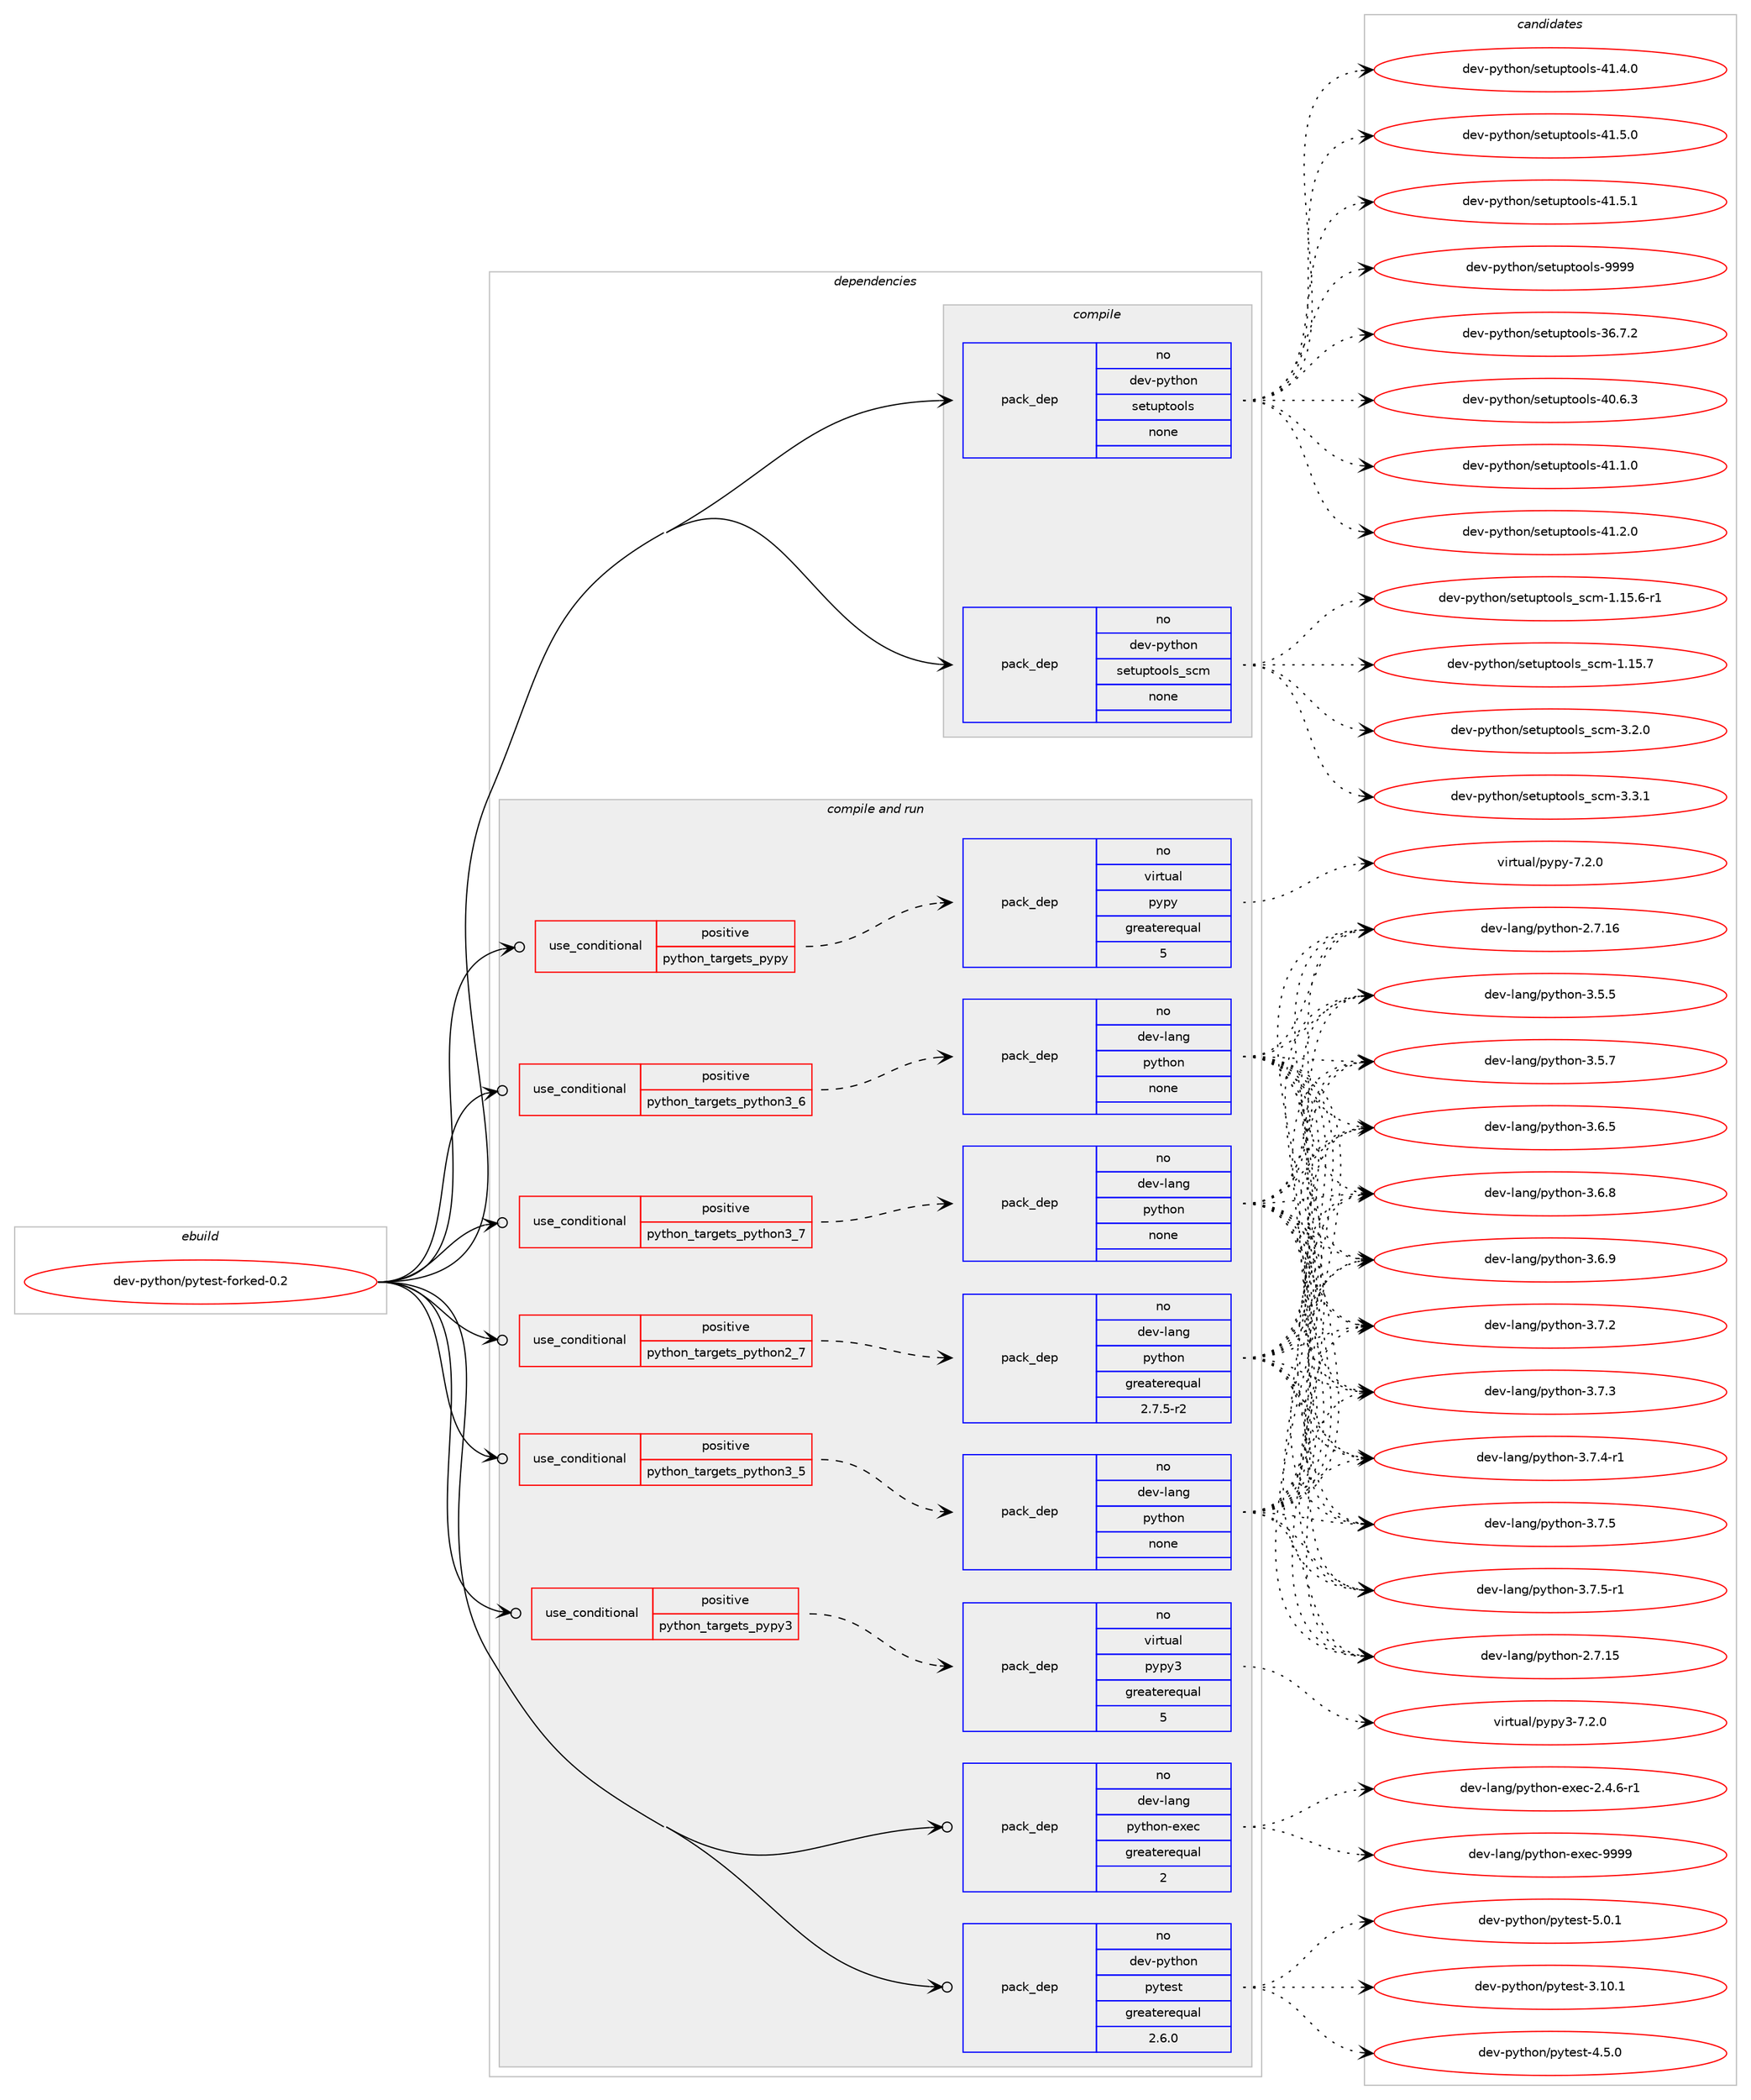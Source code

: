 digraph prolog {

# *************
# Graph options
# *************

newrank=true;
concentrate=true;
compound=true;
graph [rankdir=LR,fontname=Helvetica,fontsize=10,ranksep=1.5];#, ranksep=2.5, nodesep=0.2];
edge  [arrowhead=vee];
node  [fontname=Helvetica,fontsize=10];

# **********
# The ebuild
# **********

subgraph cluster_leftcol {
color=gray;
rank=same;
label=<<i>ebuild</i>>;
id [label="dev-python/pytest-forked-0.2", color=red, width=4, href="../dev-python/pytest-forked-0.2.svg"];
}

# ****************
# The dependencies
# ****************

subgraph cluster_midcol {
color=gray;
label=<<i>dependencies</i>>;
subgraph cluster_compile {
fillcolor="#eeeeee";
style=filled;
label=<<i>compile</i>>;
subgraph pack470524 {
dependency629427 [label=<<TABLE BORDER="0" CELLBORDER="1" CELLSPACING="0" CELLPADDING="4" WIDTH="220"><TR><TD ROWSPAN="6" CELLPADDING="30">pack_dep</TD></TR><TR><TD WIDTH="110">no</TD></TR><TR><TD>dev-python</TD></TR><TR><TD>setuptools</TD></TR><TR><TD>none</TD></TR><TR><TD></TD></TR></TABLE>>, shape=none, color=blue];
}
id:e -> dependency629427:w [weight=20,style="solid",arrowhead="vee"];
subgraph pack470525 {
dependency629428 [label=<<TABLE BORDER="0" CELLBORDER="1" CELLSPACING="0" CELLPADDING="4" WIDTH="220"><TR><TD ROWSPAN="6" CELLPADDING="30">pack_dep</TD></TR><TR><TD WIDTH="110">no</TD></TR><TR><TD>dev-python</TD></TR><TR><TD>setuptools_scm</TD></TR><TR><TD>none</TD></TR><TR><TD></TD></TR></TABLE>>, shape=none, color=blue];
}
id:e -> dependency629428:w [weight=20,style="solid",arrowhead="vee"];
}
subgraph cluster_compileandrun {
fillcolor="#eeeeee";
style=filled;
label=<<i>compile and run</i>>;
subgraph cond147037 {
dependency629429 [label=<<TABLE BORDER="0" CELLBORDER="1" CELLSPACING="0" CELLPADDING="4"><TR><TD ROWSPAN="3" CELLPADDING="10">use_conditional</TD></TR><TR><TD>positive</TD></TR><TR><TD>python_targets_pypy</TD></TR></TABLE>>, shape=none, color=red];
subgraph pack470526 {
dependency629430 [label=<<TABLE BORDER="0" CELLBORDER="1" CELLSPACING="0" CELLPADDING="4" WIDTH="220"><TR><TD ROWSPAN="6" CELLPADDING="30">pack_dep</TD></TR><TR><TD WIDTH="110">no</TD></TR><TR><TD>virtual</TD></TR><TR><TD>pypy</TD></TR><TR><TD>greaterequal</TD></TR><TR><TD>5</TD></TR></TABLE>>, shape=none, color=blue];
}
dependency629429:e -> dependency629430:w [weight=20,style="dashed",arrowhead="vee"];
}
id:e -> dependency629429:w [weight=20,style="solid",arrowhead="odotvee"];
subgraph cond147038 {
dependency629431 [label=<<TABLE BORDER="0" CELLBORDER="1" CELLSPACING="0" CELLPADDING="4"><TR><TD ROWSPAN="3" CELLPADDING="10">use_conditional</TD></TR><TR><TD>positive</TD></TR><TR><TD>python_targets_pypy3</TD></TR></TABLE>>, shape=none, color=red];
subgraph pack470527 {
dependency629432 [label=<<TABLE BORDER="0" CELLBORDER="1" CELLSPACING="0" CELLPADDING="4" WIDTH="220"><TR><TD ROWSPAN="6" CELLPADDING="30">pack_dep</TD></TR><TR><TD WIDTH="110">no</TD></TR><TR><TD>virtual</TD></TR><TR><TD>pypy3</TD></TR><TR><TD>greaterequal</TD></TR><TR><TD>5</TD></TR></TABLE>>, shape=none, color=blue];
}
dependency629431:e -> dependency629432:w [weight=20,style="dashed",arrowhead="vee"];
}
id:e -> dependency629431:w [weight=20,style="solid",arrowhead="odotvee"];
subgraph cond147039 {
dependency629433 [label=<<TABLE BORDER="0" CELLBORDER="1" CELLSPACING="0" CELLPADDING="4"><TR><TD ROWSPAN="3" CELLPADDING="10">use_conditional</TD></TR><TR><TD>positive</TD></TR><TR><TD>python_targets_python2_7</TD></TR></TABLE>>, shape=none, color=red];
subgraph pack470528 {
dependency629434 [label=<<TABLE BORDER="0" CELLBORDER="1" CELLSPACING="0" CELLPADDING="4" WIDTH="220"><TR><TD ROWSPAN="6" CELLPADDING="30">pack_dep</TD></TR><TR><TD WIDTH="110">no</TD></TR><TR><TD>dev-lang</TD></TR><TR><TD>python</TD></TR><TR><TD>greaterequal</TD></TR><TR><TD>2.7.5-r2</TD></TR></TABLE>>, shape=none, color=blue];
}
dependency629433:e -> dependency629434:w [weight=20,style="dashed",arrowhead="vee"];
}
id:e -> dependency629433:w [weight=20,style="solid",arrowhead="odotvee"];
subgraph cond147040 {
dependency629435 [label=<<TABLE BORDER="0" CELLBORDER="1" CELLSPACING="0" CELLPADDING="4"><TR><TD ROWSPAN="3" CELLPADDING="10">use_conditional</TD></TR><TR><TD>positive</TD></TR><TR><TD>python_targets_python3_5</TD></TR></TABLE>>, shape=none, color=red];
subgraph pack470529 {
dependency629436 [label=<<TABLE BORDER="0" CELLBORDER="1" CELLSPACING="0" CELLPADDING="4" WIDTH="220"><TR><TD ROWSPAN="6" CELLPADDING="30">pack_dep</TD></TR><TR><TD WIDTH="110">no</TD></TR><TR><TD>dev-lang</TD></TR><TR><TD>python</TD></TR><TR><TD>none</TD></TR><TR><TD></TD></TR></TABLE>>, shape=none, color=blue];
}
dependency629435:e -> dependency629436:w [weight=20,style="dashed",arrowhead="vee"];
}
id:e -> dependency629435:w [weight=20,style="solid",arrowhead="odotvee"];
subgraph cond147041 {
dependency629437 [label=<<TABLE BORDER="0" CELLBORDER="1" CELLSPACING="0" CELLPADDING="4"><TR><TD ROWSPAN="3" CELLPADDING="10">use_conditional</TD></TR><TR><TD>positive</TD></TR><TR><TD>python_targets_python3_6</TD></TR></TABLE>>, shape=none, color=red];
subgraph pack470530 {
dependency629438 [label=<<TABLE BORDER="0" CELLBORDER="1" CELLSPACING="0" CELLPADDING="4" WIDTH="220"><TR><TD ROWSPAN="6" CELLPADDING="30">pack_dep</TD></TR><TR><TD WIDTH="110">no</TD></TR><TR><TD>dev-lang</TD></TR><TR><TD>python</TD></TR><TR><TD>none</TD></TR><TR><TD></TD></TR></TABLE>>, shape=none, color=blue];
}
dependency629437:e -> dependency629438:w [weight=20,style="dashed",arrowhead="vee"];
}
id:e -> dependency629437:w [weight=20,style="solid",arrowhead="odotvee"];
subgraph cond147042 {
dependency629439 [label=<<TABLE BORDER="0" CELLBORDER="1" CELLSPACING="0" CELLPADDING="4"><TR><TD ROWSPAN="3" CELLPADDING="10">use_conditional</TD></TR><TR><TD>positive</TD></TR><TR><TD>python_targets_python3_7</TD></TR></TABLE>>, shape=none, color=red];
subgraph pack470531 {
dependency629440 [label=<<TABLE BORDER="0" CELLBORDER="1" CELLSPACING="0" CELLPADDING="4" WIDTH="220"><TR><TD ROWSPAN="6" CELLPADDING="30">pack_dep</TD></TR><TR><TD WIDTH="110">no</TD></TR><TR><TD>dev-lang</TD></TR><TR><TD>python</TD></TR><TR><TD>none</TD></TR><TR><TD></TD></TR></TABLE>>, shape=none, color=blue];
}
dependency629439:e -> dependency629440:w [weight=20,style="dashed",arrowhead="vee"];
}
id:e -> dependency629439:w [weight=20,style="solid",arrowhead="odotvee"];
subgraph pack470532 {
dependency629441 [label=<<TABLE BORDER="0" CELLBORDER="1" CELLSPACING="0" CELLPADDING="4" WIDTH="220"><TR><TD ROWSPAN="6" CELLPADDING="30">pack_dep</TD></TR><TR><TD WIDTH="110">no</TD></TR><TR><TD>dev-lang</TD></TR><TR><TD>python-exec</TD></TR><TR><TD>greaterequal</TD></TR><TR><TD>2</TD></TR></TABLE>>, shape=none, color=blue];
}
id:e -> dependency629441:w [weight=20,style="solid",arrowhead="odotvee"];
subgraph pack470533 {
dependency629442 [label=<<TABLE BORDER="0" CELLBORDER="1" CELLSPACING="0" CELLPADDING="4" WIDTH="220"><TR><TD ROWSPAN="6" CELLPADDING="30">pack_dep</TD></TR><TR><TD WIDTH="110">no</TD></TR><TR><TD>dev-python</TD></TR><TR><TD>pytest</TD></TR><TR><TD>greaterequal</TD></TR><TR><TD>2.6.0</TD></TR></TABLE>>, shape=none, color=blue];
}
id:e -> dependency629442:w [weight=20,style="solid",arrowhead="odotvee"];
}
subgraph cluster_run {
fillcolor="#eeeeee";
style=filled;
label=<<i>run</i>>;
}
}

# **************
# The candidates
# **************

subgraph cluster_choices {
rank=same;
color=gray;
label=<<i>candidates</i>>;

subgraph choice470524 {
color=black;
nodesep=1;
choice100101118451121211161041111104711510111611711211611111110811545515446554650 [label="dev-python/setuptools-36.7.2", color=red, width=4,href="../dev-python/setuptools-36.7.2.svg"];
choice100101118451121211161041111104711510111611711211611111110811545524846544651 [label="dev-python/setuptools-40.6.3", color=red, width=4,href="../dev-python/setuptools-40.6.3.svg"];
choice100101118451121211161041111104711510111611711211611111110811545524946494648 [label="dev-python/setuptools-41.1.0", color=red, width=4,href="../dev-python/setuptools-41.1.0.svg"];
choice100101118451121211161041111104711510111611711211611111110811545524946504648 [label="dev-python/setuptools-41.2.0", color=red, width=4,href="../dev-python/setuptools-41.2.0.svg"];
choice100101118451121211161041111104711510111611711211611111110811545524946524648 [label="dev-python/setuptools-41.4.0", color=red, width=4,href="../dev-python/setuptools-41.4.0.svg"];
choice100101118451121211161041111104711510111611711211611111110811545524946534648 [label="dev-python/setuptools-41.5.0", color=red, width=4,href="../dev-python/setuptools-41.5.0.svg"];
choice100101118451121211161041111104711510111611711211611111110811545524946534649 [label="dev-python/setuptools-41.5.1", color=red, width=4,href="../dev-python/setuptools-41.5.1.svg"];
choice10010111845112121116104111110471151011161171121161111111081154557575757 [label="dev-python/setuptools-9999", color=red, width=4,href="../dev-python/setuptools-9999.svg"];
dependency629427:e -> choice100101118451121211161041111104711510111611711211611111110811545515446554650:w [style=dotted,weight="100"];
dependency629427:e -> choice100101118451121211161041111104711510111611711211611111110811545524846544651:w [style=dotted,weight="100"];
dependency629427:e -> choice100101118451121211161041111104711510111611711211611111110811545524946494648:w [style=dotted,weight="100"];
dependency629427:e -> choice100101118451121211161041111104711510111611711211611111110811545524946504648:w [style=dotted,weight="100"];
dependency629427:e -> choice100101118451121211161041111104711510111611711211611111110811545524946524648:w [style=dotted,weight="100"];
dependency629427:e -> choice100101118451121211161041111104711510111611711211611111110811545524946534648:w [style=dotted,weight="100"];
dependency629427:e -> choice100101118451121211161041111104711510111611711211611111110811545524946534649:w [style=dotted,weight="100"];
dependency629427:e -> choice10010111845112121116104111110471151011161171121161111111081154557575757:w [style=dotted,weight="100"];
}
subgraph choice470525 {
color=black;
nodesep=1;
choice10010111845112121116104111110471151011161171121161111111081159511599109454946495346544511449 [label="dev-python/setuptools_scm-1.15.6-r1", color=red, width=4,href="../dev-python/setuptools_scm-1.15.6-r1.svg"];
choice1001011184511212111610411111047115101116117112116111111108115951159910945494649534655 [label="dev-python/setuptools_scm-1.15.7", color=red, width=4,href="../dev-python/setuptools_scm-1.15.7.svg"];
choice10010111845112121116104111110471151011161171121161111111081159511599109455146504648 [label="dev-python/setuptools_scm-3.2.0", color=red, width=4,href="../dev-python/setuptools_scm-3.2.0.svg"];
choice10010111845112121116104111110471151011161171121161111111081159511599109455146514649 [label="dev-python/setuptools_scm-3.3.1", color=red, width=4,href="../dev-python/setuptools_scm-3.3.1.svg"];
dependency629428:e -> choice10010111845112121116104111110471151011161171121161111111081159511599109454946495346544511449:w [style=dotted,weight="100"];
dependency629428:e -> choice1001011184511212111610411111047115101116117112116111111108115951159910945494649534655:w [style=dotted,weight="100"];
dependency629428:e -> choice10010111845112121116104111110471151011161171121161111111081159511599109455146504648:w [style=dotted,weight="100"];
dependency629428:e -> choice10010111845112121116104111110471151011161171121161111111081159511599109455146514649:w [style=dotted,weight="100"];
}
subgraph choice470526 {
color=black;
nodesep=1;
choice1181051141161179710847112121112121455546504648 [label="virtual/pypy-7.2.0", color=red, width=4,href="../virtual/pypy-7.2.0.svg"];
dependency629430:e -> choice1181051141161179710847112121112121455546504648:w [style=dotted,weight="100"];
}
subgraph choice470527 {
color=black;
nodesep=1;
choice118105114116117971084711212111212151455546504648 [label="virtual/pypy3-7.2.0", color=red, width=4,href="../virtual/pypy3-7.2.0.svg"];
dependency629432:e -> choice118105114116117971084711212111212151455546504648:w [style=dotted,weight="100"];
}
subgraph choice470528 {
color=black;
nodesep=1;
choice10010111845108971101034711212111610411111045504655464953 [label="dev-lang/python-2.7.15", color=red, width=4,href="../dev-lang/python-2.7.15.svg"];
choice10010111845108971101034711212111610411111045504655464954 [label="dev-lang/python-2.7.16", color=red, width=4,href="../dev-lang/python-2.7.16.svg"];
choice100101118451089711010347112121116104111110455146534653 [label="dev-lang/python-3.5.5", color=red, width=4,href="../dev-lang/python-3.5.5.svg"];
choice100101118451089711010347112121116104111110455146534655 [label="dev-lang/python-3.5.7", color=red, width=4,href="../dev-lang/python-3.5.7.svg"];
choice100101118451089711010347112121116104111110455146544653 [label="dev-lang/python-3.6.5", color=red, width=4,href="../dev-lang/python-3.6.5.svg"];
choice100101118451089711010347112121116104111110455146544656 [label="dev-lang/python-3.6.8", color=red, width=4,href="../dev-lang/python-3.6.8.svg"];
choice100101118451089711010347112121116104111110455146544657 [label="dev-lang/python-3.6.9", color=red, width=4,href="../dev-lang/python-3.6.9.svg"];
choice100101118451089711010347112121116104111110455146554650 [label="dev-lang/python-3.7.2", color=red, width=4,href="../dev-lang/python-3.7.2.svg"];
choice100101118451089711010347112121116104111110455146554651 [label="dev-lang/python-3.7.3", color=red, width=4,href="../dev-lang/python-3.7.3.svg"];
choice1001011184510897110103471121211161041111104551465546524511449 [label="dev-lang/python-3.7.4-r1", color=red, width=4,href="../dev-lang/python-3.7.4-r1.svg"];
choice100101118451089711010347112121116104111110455146554653 [label="dev-lang/python-3.7.5", color=red, width=4,href="../dev-lang/python-3.7.5.svg"];
choice1001011184510897110103471121211161041111104551465546534511449 [label="dev-lang/python-3.7.5-r1", color=red, width=4,href="../dev-lang/python-3.7.5-r1.svg"];
dependency629434:e -> choice10010111845108971101034711212111610411111045504655464953:w [style=dotted,weight="100"];
dependency629434:e -> choice10010111845108971101034711212111610411111045504655464954:w [style=dotted,weight="100"];
dependency629434:e -> choice100101118451089711010347112121116104111110455146534653:w [style=dotted,weight="100"];
dependency629434:e -> choice100101118451089711010347112121116104111110455146534655:w [style=dotted,weight="100"];
dependency629434:e -> choice100101118451089711010347112121116104111110455146544653:w [style=dotted,weight="100"];
dependency629434:e -> choice100101118451089711010347112121116104111110455146544656:w [style=dotted,weight="100"];
dependency629434:e -> choice100101118451089711010347112121116104111110455146544657:w [style=dotted,weight="100"];
dependency629434:e -> choice100101118451089711010347112121116104111110455146554650:w [style=dotted,weight="100"];
dependency629434:e -> choice100101118451089711010347112121116104111110455146554651:w [style=dotted,weight="100"];
dependency629434:e -> choice1001011184510897110103471121211161041111104551465546524511449:w [style=dotted,weight="100"];
dependency629434:e -> choice100101118451089711010347112121116104111110455146554653:w [style=dotted,weight="100"];
dependency629434:e -> choice1001011184510897110103471121211161041111104551465546534511449:w [style=dotted,weight="100"];
}
subgraph choice470529 {
color=black;
nodesep=1;
choice10010111845108971101034711212111610411111045504655464953 [label="dev-lang/python-2.7.15", color=red, width=4,href="../dev-lang/python-2.7.15.svg"];
choice10010111845108971101034711212111610411111045504655464954 [label="dev-lang/python-2.7.16", color=red, width=4,href="../dev-lang/python-2.7.16.svg"];
choice100101118451089711010347112121116104111110455146534653 [label="dev-lang/python-3.5.5", color=red, width=4,href="../dev-lang/python-3.5.5.svg"];
choice100101118451089711010347112121116104111110455146534655 [label="dev-lang/python-3.5.7", color=red, width=4,href="../dev-lang/python-3.5.7.svg"];
choice100101118451089711010347112121116104111110455146544653 [label="dev-lang/python-3.6.5", color=red, width=4,href="../dev-lang/python-3.6.5.svg"];
choice100101118451089711010347112121116104111110455146544656 [label="dev-lang/python-3.6.8", color=red, width=4,href="../dev-lang/python-3.6.8.svg"];
choice100101118451089711010347112121116104111110455146544657 [label="dev-lang/python-3.6.9", color=red, width=4,href="../dev-lang/python-3.6.9.svg"];
choice100101118451089711010347112121116104111110455146554650 [label="dev-lang/python-3.7.2", color=red, width=4,href="../dev-lang/python-3.7.2.svg"];
choice100101118451089711010347112121116104111110455146554651 [label="dev-lang/python-3.7.3", color=red, width=4,href="../dev-lang/python-3.7.3.svg"];
choice1001011184510897110103471121211161041111104551465546524511449 [label="dev-lang/python-3.7.4-r1", color=red, width=4,href="../dev-lang/python-3.7.4-r1.svg"];
choice100101118451089711010347112121116104111110455146554653 [label="dev-lang/python-3.7.5", color=red, width=4,href="../dev-lang/python-3.7.5.svg"];
choice1001011184510897110103471121211161041111104551465546534511449 [label="dev-lang/python-3.7.5-r1", color=red, width=4,href="../dev-lang/python-3.7.5-r1.svg"];
dependency629436:e -> choice10010111845108971101034711212111610411111045504655464953:w [style=dotted,weight="100"];
dependency629436:e -> choice10010111845108971101034711212111610411111045504655464954:w [style=dotted,weight="100"];
dependency629436:e -> choice100101118451089711010347112121116104111110455146534653:w [style=dotted,weight="100"];
dependency629436:e -> choice100101118451089711010347112121116104111110455146534655:w [style=dotted,weight="100"];
dependency629436:e -> choice100101118451089711010347112121116104111110455146544653:w [style=dotted,weight="100"];
dependency629436:e -> choice100101118451089711010347112121116104111110455146544656:w [style=dotted,weight="100"];
dependency629436:e -> choice100101118451089711010347112121116104111110455146544657:w [style=dotted,weight="100"];
dependency629436:e -> choice100101118451089711010347112121116104111110455146554650:w [style=dotted,weight="100"];
dependency629436:e -> choice100101118451089711010347112121116104111110455146554651:w [style=dotted,weight="100"];
dependency629436:e -> choice1001011184510897110103471121211161041111104551465546524511449:w [style=dotted,weight="100"];
dependency629436:e -> choice100101118451089711010347112121116104111110455146554653:w [style=dotted,weight="100"];
dependency629436:e -> choice1001011184510897110103471121211161041111104551465546534511449:w [style=dotted,weight="100"];
}
subgraph choice470530 {
color=black;
nodesep=1;
choice10010111845108971101034711212111610411111045504655464953 [label="dev-lang/python-2.7.15", color=red, width=4,href="../dev-lang/python-2.7.15.svg"];
choice10010111845108971101034711212111610411111045504655464954 [label="dev-lang/python-2.7.16", color=red, width=4,href="../dev-lang/python-2.7.16.svg"];
choice100101118451089711010347112121116104111110455146534653 [label="dev-lang/python-3.5.5", color=red, width=4,href="../dev-lang/python-3.5.5.svg"];
choice100101118451089711010347112121116104111110455146534655 [label="dev-lang/python-3.5.7", color=red, width=4,href="../dev-lang/python-3.5.7.svg"];
choice100101118451089711010347112121116104111110455146544653 [label="dev-lang/python-3.6.5", color=red, width=4,href="../dev-lang/python-3.6.5.svg"];
choice100101118451089711010347112121116104111110455146544656 [label="dev-lang/python-3.6.8", color=red, width=4,href="../dev-lang/python-3.6.8.svg"];
choice100101118451089711010347112121116104111110455146544657 [label="dev-lang/python-3.6.9", color=red, width=4,href="../dev-lang/python-3.6.9.svg"];
choice100101118451089711010347112121116104111110455146554650 [label="dev-lang/python-3.7.2", color=red, width=4,href="../dev-lang/python-3.7.2.svg"];
choice100101118451089711010347112121116104111110455146554651 [label="dev-lang/python-3.7.3", color=red, width=4,href="../dev-lang/python-3.7.3.svg"];
choice1001011184510897110103471121211161041111104551465546524511449 [label="dev-lang/python-3.7.4-r1", color=red, width=4,href="../dev-lang/python-3.7.4-r1.svg"];
choice100101118451089711010347112121116104111110455146554653 [label="dev-lang/python-3.7.5", color=red, width=4,href="../dev-lang/python-3.7.5.svg"];
choice1001011184510897110103471121211161041111104551465546534511449 [label="dev-lang/python-3.7.5-r1", color=red, width=4,href="../dev-lang/python-3.7.5-r1.svg"];
dependency629438:e -> choice10010111845108971101034711212111610411111045504655464953:w [style=dotted,weight="100"];
dependency629438:e -> choice10010111845108971101034711212111610411111045504655464954:w [style=dotted,weight="100"];
dependency629438:e -> choice100101118451089711010347112121116104111110455146534653:w [style=dotted,weight="100"];
dependency629438:e -> choice100101118451089711010347112121116104111110455146534655:w [style=dotted,weight="100"];
dependency629438:e -> choice100101118451089711010347112121116104111110455146544653:w [style=dotted,weight="100"];
dependency629438:e -> choice100101118451089711010347112121116104111110455146544656:w [style=dotted,weight="100"];
dependency629438:e -> choice100101118451089711010347112121116104111110455146544657:w [style=dotted,weight="100"];
dependency629438:e -> choice100101118451089711010347112121116104111110455146554650:w [style=dotted,weight="100"];
dependency629438:e -> choice100101118451089711010347112121116104111110455146554651:w [style=dotted,weight="100"];
dependency629438:e -> choice1001011184510897110103471121211161041111104551465546524511449:w [style=dotted,weight="100"];
dependency629438:e -> choice100101118451089711010347112121116104111110455146554653:w [style=dotted,weight="100"];
dependency629438:e -> choice1001011184510897110103471121211161041111104551465546534511449:w [style=dotted,weight="100"];
}
subgraph choice470531 {
color=black;
nodesep=1;
choice10010111845108971101034711212111610411111045504655464953 [label="dev-lang/python-2.7.15", color=red, width=4,href="../dev-lang/python-2.7.15.svg"];
choice10010111845108971101034711212111610411111045504655464954 [label="dev-lang/python-2.7.16", color=red, width=4,href="../dev-lang/python-2.7.16.svg"];
choice100101118451089711010347112121116104111110455146534653 [label="dev-lang/python-3.5.5", color=red, width=4,href="../dev-lang/python-3.5.5.svg"];
choice100101118451089711010347112121116104111110455146534655 [label="dev-lang/python-3.5.7", color=red, width=4,href="../dev-lang/python-3.5.7.svg"];
choice100101118451089711010347112121116104111110455146544653 [label="dev-lang/python-3.6.5", color=red, width=4,href="../dev-lang/python-3.6.5.svg"];
choice100101118451089711010347112121116104111110455146544656 [label="dev-lang/python-3.6.8", color=red, width=4,href="../dev-lang/python-3.6.8.svg"];
choice100101118451089711010347112121116104111110455146544657 [label="dev-lang/python-3.6.9", color=red, width=4,href="../dev-lang/python-3.6.9.svg"];
choice100101118451089711010347112121116104111110455146554650 [label="dev-lang/python-3.7.2", color=red, width=4,href="../dev-lang/python-3.7.2.svg"];
choice100101118451089711010347112121116104111110455146554651 [label="dev-lang/python-3.7.3", color=red, width=4,href="../dev-lang/python-3.7.3.svg"];
choice1001011184510897110103471121211161041111104551465546524511449 [label="dev-lang/python-3.7.4-r1", color=red, width=4,href="../dev-lang/python-3.7.4-r1.svg"];
choice100101118451089711010347112121116104111110455146554653 [label="dev-lang/python-3.7.5", color=red, width=4,href="../dev-lang/python-3.7.5.svg"];
choice1001011184510897110103471121211161041111104551465546534511449 [label="dev-lang/python-3.7.5-r1", color=red, width=4,href="../dev-lang/python-3.7.5-r1.svg"];
dependency629440:e -> choice10010111845108971101034711212111610411111045504655464953:w [style=dotted,weight="100"];
dependency629440:e -> choice10010111845108971101034711212111610411111045504655464954:w [style=dotted,weight="100"];
dependency629440:e -> choice100101118451089711010347112121116104111110455146534653:w [style=dotted,weight="100"];
dependency629440:e -> choice100101118451089711010347112121116104111110455146534655:w [style=dotted,weight="100"];
dependency629440:e -> choice100101118451089711010347112121116104111110455146544653:w [style=dotted,weight="100"];
dependency629440:e -> choice100101118451089711010347112121116104111110455146544656:w [style=dotted,weight="100"];
dependency629440:e -> choice100101118451089711010347112121116104111110455146544657:w [style=dotted,weight="100"];
dependency629440:e -> choice100101118451089711010347112121116104111110455146554650:w [style=dotted,weight="100"];
dependency629440:e -> choice100101118451089711010347112121116104111110455146554651:w [style=dotted,weight="100"];
dependency629440:e -> choice1001011184510897110103471121211161041111104551465546524511449:w [style=dotted,weight="100"];
dependency629440:e -> choice100101118451089711010347112121116104111110455146554653:w [style=dotted,weight="100"];
dependency629440:e -> choice1001011184510897110103471121211161041111104551465546534511449:w [style=dotted,weight="100"];
}
subgraph choice470532 {
color=black;
nodesep=1;
choice10010111845108971101034711212111610411111045101120101994550465246544511449 [label="dev-lang/python-exec-2.4.6-r1", color=red, width=4,href="../dev-lang/python-exec-2.4.6-r1.svg"];
choice10010111845108971101034711212111610411111045101120101994557575757 [label="dev-lang/python-exec-9999", color=red, width=4,href="../dev-lang/python-exec-9999.svg"];
dependency629441:e -> choice10010111845108971101034711212111610411111045101120101994550465246544511449:w [style=dotted,weight="100"];
dependency629441:e -> choice10010111845108971101034711212111610411111045101120101994557575757:w [style=dotted,weight="100"];
}
subgraph choice470533 {
color=black;
nodesep=1;
choice100101118451121211161041111104711212111610111511645514649484649 [label="dev-python/pytest-3.10.1", color=red, width=4,href="../dev-python/pytest-3.10.1.svg"];
choice1001011184511212111610411111047112121116101115116455246534648 [label="dev-python/pytest-4.5.0", color=red, width=4,href="../dev-python/pytest-4.5.0.svg"];
choice1001011184511212111610411111047112121116101115116455346484649 [label="dev-python/pytest-5.0.1", color=red, width=4,href="../dev-python/pytest-5.0.1.svg"];
dependency629442:e -> choice100101118451121211161041111104711212111610111511645514649484649:w [style=dotted,weight="100"];
dependency629442:e -> choice1001011184511212111610411111047112121116101115116455246534648:w [style=dotted,weight="100"];
dependency629442:e -> choice1001011184511212111610411111047112121116101115116455346484649:w [style=dotted,weight="100"];
}
}

}
